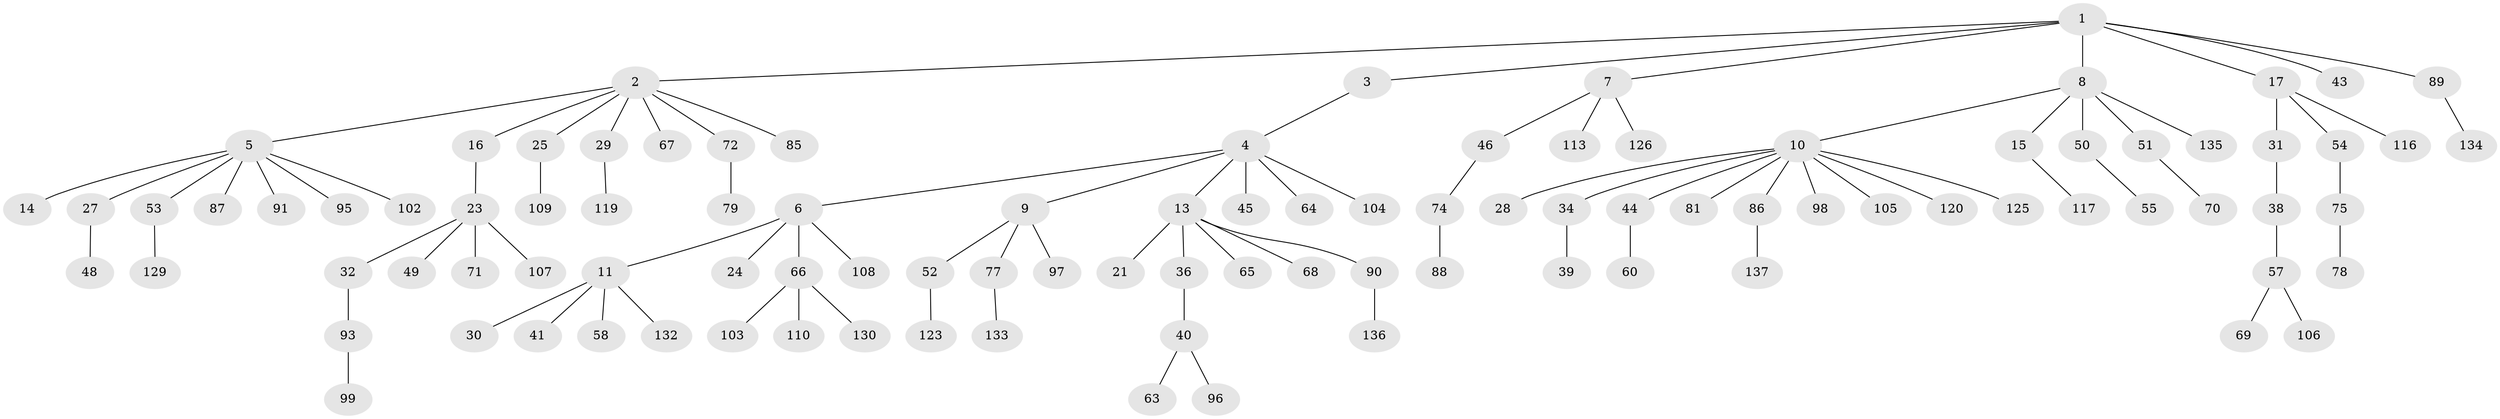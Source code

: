 // Generated by graph-tools (version 1.1) at 2025/24/03/03/25 07:24:08]
// undirected, 101 vertices, 100 edges
graph export_dot {
graph [start="1"]
  node [color=gray90,style=filled];
  1 [super="+56"];
  2 [super="+12"];
  3;
  4 [super="+82"];
  5 [super="+22"];
  6 [super="+92"];
  7 [super="+35"];
  8 [super="+19"];
  9 [super="+62"];
  10 [super="+20"];
  11 [super="+84"];
  13 [super="+18"];
  14;
  15 [super="+26"];
  16;
  17 [super="+59"];
  21 [super="+114"];
  23 [super="+33"];
  24 [super="+83"];
  25;
  27 [super="+47"];
  28;
  29 [super="+140"];
  30;
  31 [super="+37"];
  32;
  34;
  36;
  38;
  39 [super="+73"];
  40 [super="+42"];
  41;
  43;
  44 [super="+127"];
  45;
  46;
  48 [super="+76"];
  49;
  50 [super="+94"];
  51;
  52;
  53;
  54;
  55;
  57 [super="+61"];
  58;
  60;
  63;
  64 [super="+121"];
  65;
  66 [super="+100"];
  67;
  68;
  69 [super="+80"];
  70 [super="+111"];
  71;
  72;
  74 [super="+101"];
  75 [super="+115"];
  77 [super="+112"];
  78;
  79;
  81;
  85;
  86;
  87;
  88;
  89;
  90;
  91;
  93 [super="+118"];
  95;
  96;
  97;
  98;
  99 [super="+122"];
  102;
  103;
  104;
  105;
  106;
  107;
  108;
  109;
  110;
  113;
  116 [super="+138"];
  117;
  119 [super="+131"];
  120 [super="+124"];
  123 [super="+128"];
  125;
  126;
  129;
  130;
  132;
  133;
  134;
  135;
  136 [super="+139"];
  137;
  1 -- 2;
  1 -- 3;
  1 -- 7;
  1 -- 8;
  1 -- 17;
  1 -- 43;
  1 -- 89;
  2 -- 5;
  2 -- 25;
  2 -- 29;
  2 -- 67;
  2 -- 16;
  2 -- 72;
  2 -- 85;
  3 -- 4;
  4 -- 6;
  4 -- 9;
  4 -- 13;
  4 -- 45;
  4 -- 64;
  4 -- 104;
  5 -- 14;
  5 -- 27;
  5 -- 53;
  5 -- 102;
  5 -- 87;
  5 -- 91;
  5 -- 95;
  6 -- 11;
  6 -- 24;
  6 -- 66;
  6 -- 108;
  7 -- 126;
  7 -- 113;
  7 -- 46;
  8 -- 10;
  8 -- 15;
  8 -- 50;
  8 -- 51;
  8 -- 135;
  9 -- 52;
  9 -- 77;
  9 -- 97;
  10 -- 34;
  10 -- 81;
  10 -- 86;
  10 -- 105;
  10 -- 120;
  10 -- 98;
  10 -- 28;
  10 -- 125;
  10 -- 44;
  11 -- 30;
  11 -- 41;
  11 -- 58;
  11 -- 132;
  13 -- 65;
  13 -- 36;
  13 -- 68;
  13 -- 21;
  13 -- 90;
  15 -- 117;
  16 -- 23;
  17 -- 31;
  17 -- 54;
  17 -- 116;
  23 -- 32;
  23 -- 71;
  23 -- 107;
  23 -- 49;
  25 -- 109;
  27 -- 48;
  29 -- 119;
  31 -- 38;
  32 -- 93;
  34 -- 39;
  36 -- 40;
  38 -- 57;
  40 -- 96;
  40 -- 63;
  44 -- 60;
  46 -- 74;
  50 -- 55;
  51 -- 70;
  52 -- 123;
  53 -- 129;
  54 -- 75;
  57 -- 69;
  57 -- 106;
  66 -- 110;
  66 -- 103;
  66 -- 130;
  72 -- 79;
  74 -- 88;
  75 -- 78;
  77 -- 133;
  86 -- 137;
  89 -- 134;
  90 -- 136;
  93 -- 99;
}
